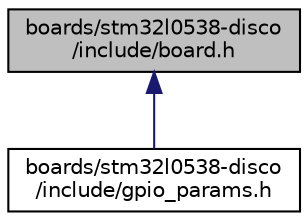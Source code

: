 digraph "boards/stm32l0538-disco/include/board.h"
{
 // LATEX_PDF_SIZE
  edge [fontname="Helvetica",fontsize="10",labelfontname="Helvetica",labelfontsize="10"];
  node [fontname="Helvetica",fontsize="10",shape=record];
  Node1 [label="boards/stm32l0538-disco\l/include/board.h",height=0.2,width=0.4,color="black", fillcolor="grey75", style="filled", fontcolor="black",tooltip="Board specific definitions for the STM32L0538-DISCO evaluation board."];
  Node1 -> Node2 [dir="back",color="midnightblue",fontsize="10",style="solid",fontname="Helvetica"];
  Node2 [label="boards/stm32l0538-disco\l/include/gpio_params.h",height=0.2,width=0.4,color="black", fillcolor="white", style="filled",URL="$stm32l0538-disco_2include_2gpio__params_8h.html",tooltip="Board specific configuration of direct mapped GPIOs."];
}
